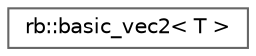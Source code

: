 digraph "Graphical Class Hierarchy"
{
 // LATEX_PDF_SIZE
  bgcolor="transparent";
  edge [fontname=Helvetica,fontsize=10,labelfontname=Helvetica,labelfontsize=10];
  node [fontname=Helvetica,fontsize=10,shape=box,height=0.2,width=0.4];
  rankdir="LR";
  Node0 [label="rb::basic_vec2\< T \>",height=0.2,width=0.4,color="grey40", fillcolor="white", style="filled",URL="$structrb_1_1basic__vec2.html",tooltip="Representation of 2D vectors and points."];
}
